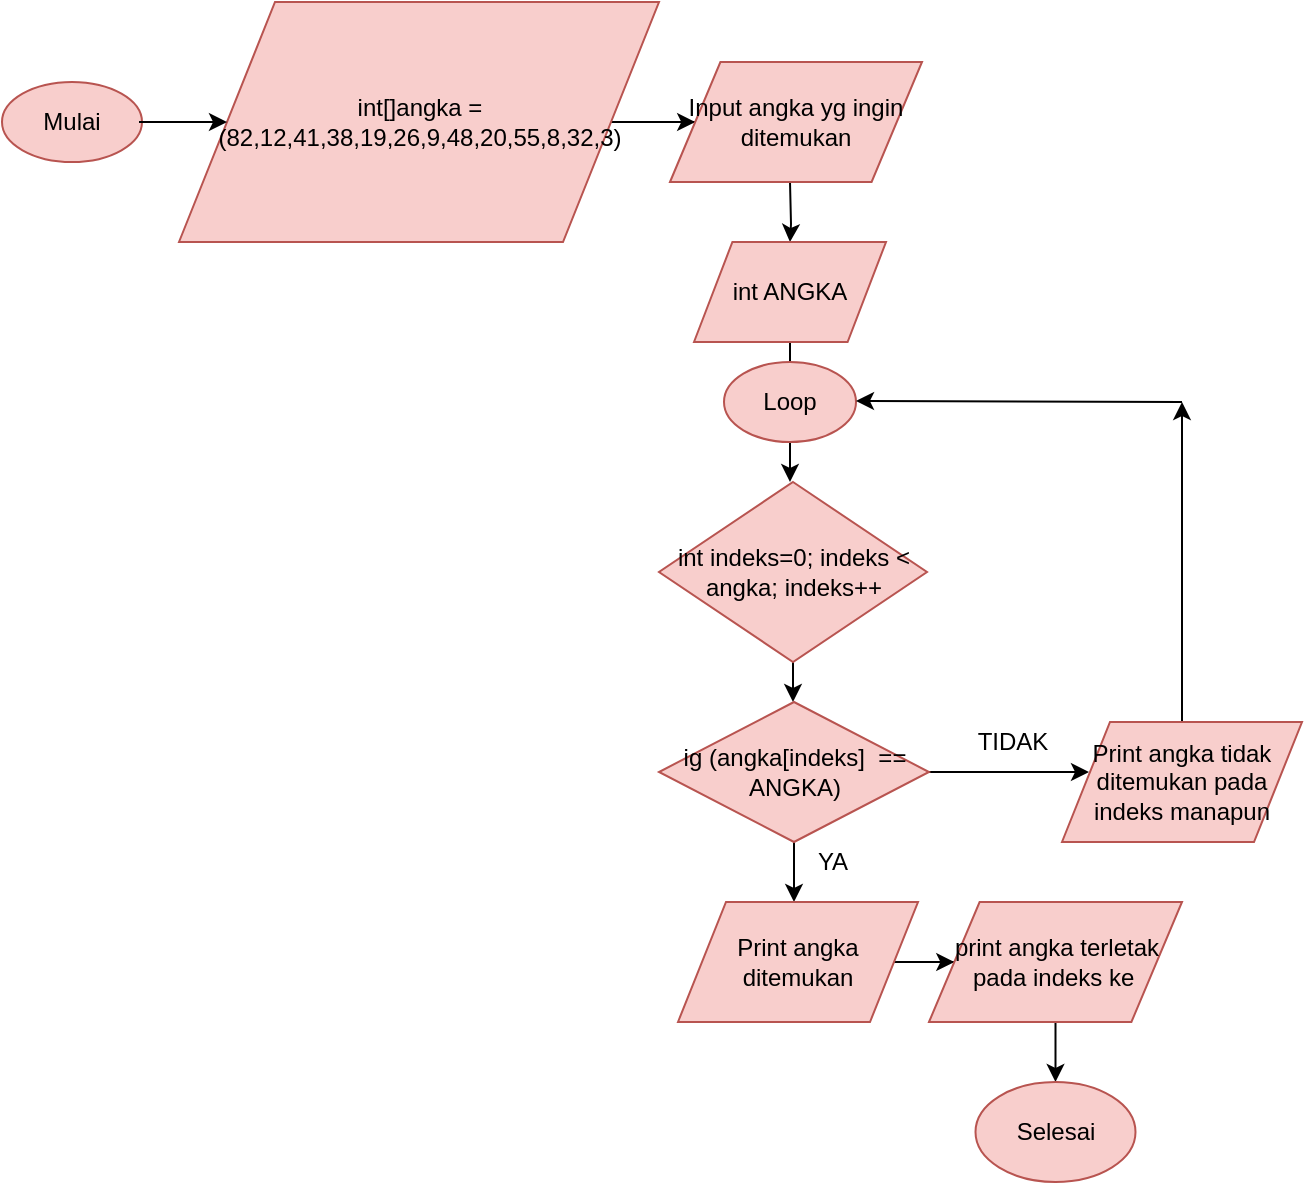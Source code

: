 <mxfile version="13.0.7" type="device"><diagram id="9CClkohoYIojsUpt1R8Q" name="Page-1"><mxGraphModel dx="868" dy="1703" grid="1" gridSize="10" guides="1" tooltips="1" connect="1" arrows="1" fold="1" page="1" pageScale="1" pageWidth="827" pageHeight="1169" math="0" shadow="0"><root><mxCell id="0"/><mxCell id="1" parent="0"/><mxCell id="VWfri_smsidRg4RAtmyK-1" value="Mulai" style="ellipse;whiteSpace=wrap;html=1;fillColor=#f8cecc;strokeColor=#b85450;" vertex="1" parent="1"><mxGeometry x="20" y="20" width="70" height="40" as="geometry"/></mxCell><mxCell id="VWfri_smsidRg4RAtmyK-6" value="" style="edgeStyle=orthogonalEdgeStyle;rounded=0;orthogonalLoop=1;jettySize=auto;html=1;" edge="1" parent="1" source="VWfri_smsidRg4RAtmyK-2" target="VWfri_smsidRg4RAtmyK-5"><mxGeometry relative="1" as="geometry"/></mxCell><mxCell id="VWfri_smsidRg4RAtmyK-8" value="" style="edgeStyle=orthogonalEdgeStyle;rounded=0;orthogonalLoop=1;jettySize=auto;html=1;" edge="1" parent="1" target="VWfri_smsidRg4RAtmyK-7"><mxGeometry relative="1" as="geometry"><mxPoint x="414" y="70" as="sourcePoint"/></mxGeometry></mxCell><mxCell id="VWfri_smsidRg4RAtmyK-5" value="Input angka yg ingin ditemukan" style="shape=parallelogram;perimeter=parallelogramPerimeter;whiteSpace=wrap;html=1;fillColor=#f8cecc;strokeColor=#b85450;" vertex="1" parent="1"><mxGeometry x="354" y="10" width="126" height="60" as="geometry"/></mxCell><mxCell id="VWfri_smsidRg4RAtmyK-11" value="" style="edgeStyle=orthogonalEdgeStyle;rounded=0;orthogonalLoop=1;jettySize=auto;html=1;" edge="1" parent="1" source="VWfri_smsidRg4RAtmyK-7"><mxGeometry relative="1" as="geometry"><mxPoint x="414" y="160" as="targetPoint"/></mxGeometry></mxCell><mxCell id="VWfri_smsidRg4RAtmyK-7" value="int ANGKA" style="shape=parallelogram;perimeter=parallelogramPerimeter;whiteSpace=wrap;html=1;fillColor=#f8cecc;strokeColor=#b85450;" vertex="1" parent="1"><mxGeometry x="366" y="100" width="96" height="50" as="geometry"/></mxCell><mxCell id="VWfri_smsidRg4RAtmyK-14" value="" style="edgeStyle=orthogonalEdgeStyle;rounded=0;orthogonalLoop=1;jettySize=auto;html=1;" edge="1" parent="1" source="VWfri_smsidRg4RAtmyK-9"><mxGeometry relative="1" as="geometry"><mxPoint x="414" y="220" as="targetPoint"/></mxGeometry></mxCell><mxCell id="VWfri_smsidRg4RAtmyK-9" value="Loop" style="ellipse;whiteSpace=wrap;html=1;fillColor=#f8cecc;strokeColor=#b85450;" vertex="1" parent="1"><mxGeometry x="381" y="160" width="66" height="40" as="geometry"/></mxCell><mxCell id="VWfri_smsidRg4RAtmyK-16" value="" style="edgeStyle=orthogonalEdgeStyle;rounded=0;orthogonalLoop=1;jettySize=auto;html=1;" edge="1" parent="1" source="VWfri_smsidRg4RAtmyK-12" target="VWfri_smsidRg4RAtmyK-15"><mxGeometry relative="1" as="geometry"/></mxCell><mxCell id="VWfri_smsidRg4RAtmyK-12" value="int indeks=0; indeks &amp;lt; angka; indeks++" style="rhombus;whiteSpace=wrap;html=1;fillColor=#f8cecc;strokeColor=#b85450;" vertex="1" parent="1"><mxGeometry x="348.5" y="220" width="134" height="90" as="geometry"/></mxCell><mxCell id="VWfri_smsidRg4RAtmyK-19" value="" style="edgeStyle=orthogonalEdgeStyle;rounded=0;orthogonalLoop=1;jettySize=auto;html=1;" edge="1" parent="1" source="VWfri_smsidRg4RAtmyK-15"><mxGeometry relative="1" as="geometry"><mxPoint x="416" y="430" as="targetPoint"/></mxGeometry></mxCell><mxCell id="VWfri_smsidRg4RAtmyK-26" value="" style="edgeStyle=orthogonalEdgeStyle;rounded=0;orthogonalLoop=1;jettySize=auto;html=1;" edge="1" parent="1" source="VWfri_smsidRg4RAtmyK-15"><mxGeometry relative="1" as="geometry"><mxPoint x="563.5" y="365" as="targetPoint"/></mxGeometry></mxCell><mxCell id="VWfri_smsidRg4RAtmyK-15" value="ig (angka[indeks]&amp;nbsp; == ANGKA)" style="rhombus;whiteSpace=wrap;html=1;fillColor=#f8cecc;strokeColor=#b85450;" vertex="1" parent="1"><mxGeometry x="348.5" y="330" width="135" height="70" as="geometry"/></mxCell><mxCell id="VWfri_smsidRg4RAtmyK-24" value="" style="edgeStyle=orthogonalEdgeStyle;rounded=0;orthogonalLoop=1;jettySize=auto;html=1;" edge="1" parent="1" source="VWfri_smsidRg4RAtmyK-17" target="VWfri_smsidRg4RAtmyK-23"><mxGeometry relative="1" as="geometry"/></mxCell><mxCell id="VWfri_smsidRg4RAtmyK-17" value="Print angka ditemukan" style="shape=parallelogram;perimeter=parallelogramPerimeter;whiteSpace=wrap;html=1;fillColor=#f8cecc;strokeColor=#b85450;" vertex="1" parent="1"><mxGeometry x="358" y="430" width="120" height="60" as="geometry"/></mxCell><mxCell id="VWfri_smsidRg4RAtmyK-33" value="" style="edgeStyle=orthogonalEdgeStyle;rounded=0;orthogonalLoop=1;jettySize=auto;html=1;entryX=0.5;entryY=0;entryDx=0;entryDy=0;" edge="1" parent="1" source="VWfri_smsidRg4RAtmyK-23" target="VWfri_smsidRg4RAtmyK-34"><mxGeometry relative="1" as="geometry"><mxPoint x="543.5" y="520" as="targetPoint"/></mxGeometry></mxCell><mxCell id="VWfri_smsidRg4RAtmyK-23" value="print angka terletak pada indeks ke&amp;nbsp;" style="shape=parallelogram;perimeter=parallelogramPerimeter;whiteSpace=wrap;html=1;fillColor=#f8cecc;strokeColor=#b85450;" vertex="1" parent="1"><mxGeometry x="483.5" y="430" width="126.5" height="60" as="geometry"/></mxCell><mxCell id="VWfri_smsidRg4RAtmyK-28" value="" style="endArrow=classic;html=1;" edge="1" parent="1"><mxGeometry width="50" height="50" relative="1" as="geometry"><mxPoint x="610" y="180" as="sourcePoint"/><mxPoint x="447" y="179.5" as="targetPoint"/></mxGeometry></mxCell><mxCell id="VWfri_smsidRg4RAtmyK-31" value="" style="edgeStyle=orthogonalEdgeStyle;rounded=0;orthogonalLoop=1;jettySize=auto;html=1;" edge="1" parent="1" source="VWfri_smsidRg4RAtmyK-29"><mxGeometry relative="1" as="geometry"><mxPoint x="610" y="180" as="targetPoint"/></mxGeometry></mxCell><mxCell id="VWfri_smsidRg4RAtmyK-29" value="Print angka tidak ditemukan pada indeks manapun" style="shape=parallelogram;perimeter=parallelogramPerimeter;whiteSpace=wrap;html=1;fillColor=#f8cecc;strokeColor=#b85450;" vertex="1" parent="1"><mxGeometry x="550" y="340" width="120" height="60" as="geometry"/></mxCell><mxCell id="VWfri_smsidRg4RAtmyK-34" value="Selesai" style="ellipse;whiteSpace=wrap;html=1;fillColor=#f8cecc;strokeColor=#b85450;" vertex="1" parent="1"><mxGeometry x="506.75" y="520" width="80" height="50" as="geometry"/></mxCell><mxCell id="VWfri_smsidRg4RAtmyK-2" value="int[]angka = (82,12,41,38,19,26,9,48,20,55,8,32,3)" style="shape=parallelogram;perimeter=parallelogramPerimeter;whiteSpace=wrap;html=1;fillColor=#f8cecc;strokeColor=#b85450;" vertex="1" parent="1"><mxGeometry x="108.5" y="-20" width="240" height="120" as="geometry"/></mxCell><mxCell id="VWfri_smsidRg4RAtmyK-35" value="" style="edgeStyle=orthogonalEdgeStyle;rounded=0;orthogonalLoop=1;jettySize=auto;html=1;" edge="1" parent="1" source="VWfri_smsidRg4RAtmyK-1" target="VWfri_smsidRg4RAtmyK-2"><mxGeometry relative="1" as="geometry"><mxPoint x="80" y="30" as="sourcePoint"/><mxPoint x="230" y="30" as="targetPoint"/></mxGeometry></mxCell><mxCell id="VWfri_smsidRg4RAtmyK-39" value="TIDAK" style="text;html=1;align=center;verticalAlign=middle;resizable=0;points=[];autosize=1;" vertex="1" parent="1"><mxGeometry x="500" y="340" width="50" height="20" as="geometry"/></mxCell><mxCell id="VWfri_smsidRg4RAtmyK-40" value="YA" style="text;html=1;align=center;verticalAlign=middle;resizable=0;points=[];autosize=1;" vertex="1" parent="1"><mxGeometry x="420" y="400" width="30" height="20" as="geometry"/></mxCell></root></mxGraphModel></diagram></mxfile>